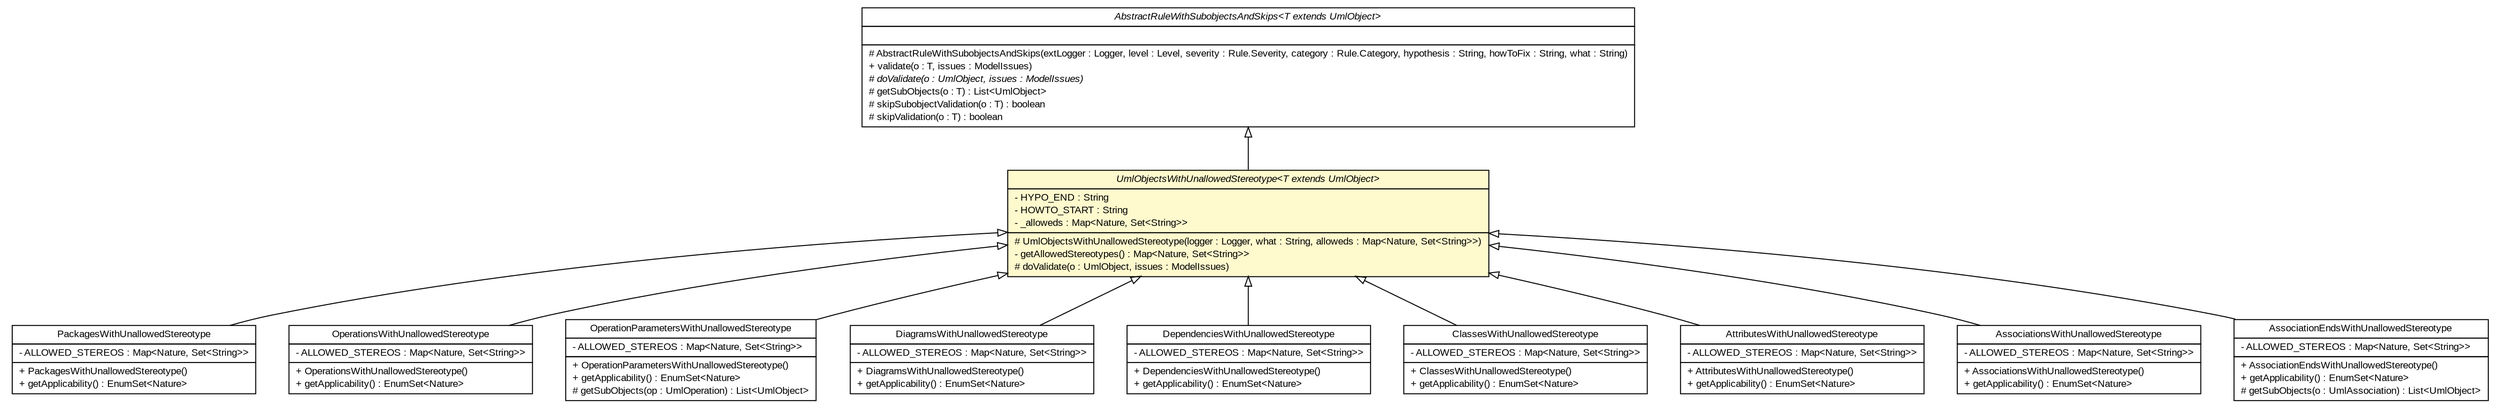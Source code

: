 #!/usr/local/bin/dot
#
# Class diagram 
# Generated by UMLGraph version R5_6_6-6-g3bdff0 (http://www.umlgraph.org/)
#

digraph G {
	edge [fontname="arial",fontsize=10,labelfontname="arial",labelfontsize=10];
	node [fontname="arial",fontsize=10,shape=plaintext];
	nodesep=0.25;
	ranksep=0.5;
	// org.tanjakostic.jcleancim.validation.PackageValidator.PackagesWithUnallowedStereotype
	c19437 [label=<<table title="org.tanjakostic.jcleancim.validation.PackageValidator.PackagesWithUnallowedStereotype" border="0" cellborder="1" cellspacing="0" cellpadding="2" port="p" href="./PackageValidator.PackagesWithUnallowedStereotype.html">
		<tr><td><table border="0" cellspacing="0" cellpadding="1">
<tr><td align="center" balign="center"> PackagesWithUnallowedStereotype </td></tr>
		</table></td></tr>
		<tr><td><table border="0" cellspacing="0" cellpadding="1">
<tr><td align="left" balign="left"> - ALLOWED_STEREOS : Map&lt;Nature, Set&lt;String&gt;&gt; </td></tr>
		</table></td></tr>
		<tr><td><table border="0" cellspacing="0" cellpadding="1">
<tr><td align="left" balign="left"> + PackagesWithUnallowedStereotype() </td></tr>
<tr><td align="left" balign="left"> + getApplicability() : EnumSet&lt;Nature&gt; </td></tr>
		</table></td></tr>
		</table>>, URL="./PackageValidator.PackagesWithUnallowedStereotype.html", fontname="arial", fontcolor="black", fontsize=10.0];
	// org.tanjakostic.jcleancim.validation.OperationValidator.OperationsWithUnallowedStereotype
	c19448 [label=<<table title="org.tanjakostic.jcleancim.validation.OperationValidator.OperationsWithUnallowedStereotype" border="0" cellborder="1" cellspacing="0" cellpadding="2" port="p" href="./OperationValidator.OperationsWithUnallowedStereotype.html">
		<tr><td><table border="0" cellspacing="0" cellpadding="1">
<tr><td align="center" balign="center"> OperationsWithUnallowedStereotype </td></tr>
		</table></td></tr>
		<tr><td><table border="0" cellspacing="0" cellpadding="1">
<tr><td align="left" balign="left"> - ALLOWED_STEREOS : Map&lt;Nature, Set&lt;String&gt;&gt; </td></tr>
		</table></td></tr>
		<tr><td><table border="0" cellspacing="0" cellpadding="1">
<tr><td align="left" balign="left"> + OperationsWithUnallowedStereotype() </td></tr>
<tr><td align="left" balign="left"> + getApplicability() : EnumSet&lt;Nature&gt; </td></tr>
		</table></td></tr>
		</table>>, URL="./OperationValidator.OperationsWithUnallowedStereotype.html", fontname="arial", fontcolor="black", fontsize=10.0];
	// org.tanjakostic.jcleancim.validation.OperationValidator.OperationParametersWithUnallowedStereotype
	c19449 [label=<<table title="org.tanjakostic.jcleancim.validation.OperationValidator.OperationParametersWithUnallowedStereotype" border="0" cellborder="1" cellspacing="0" cellpadding="2" port="p" href="./OperationValidator.OperationParametersWithUnallowedStereotype.html">
		<tr><td><table border="0" cellspacing="0" cellpadding="1">
<tr><td align="center" balign="center"> OperationParametersWithUnallowedStereotype </td></tr>
		</table></td></tr>
		<tr><td><table border="0" cellspacing="0" cellpadding="1">
<tr><td align="left" balign="left"> - ALLOWED_STEREOS : Map&lt;Nature, Set&lt;String&gt;&gt; </td></tr>
		</table></td></tr>
		<tr><td><table border="0" cellspacing="0" cellpadding="1">
<tr><td align="left" balign="left"> + OperationParametersWithUnallowedStereotype() </td></tr>
<tr><td align="left" balign="left"> + getApplicability() : EnumSet&lt;Nature&gt; </td></tr>
<tr><td align="left" balign="left"> # getSubObjects(op : UmlOperation) : List&lt;UmlObject&gt; </td></tr>
		</table></td></tr>
		</table>>, URL="./OperationValidator.OperationParametersWithUnallowedStereotype.html", fontname="arial", fontcolor="black", fontsize=10.0];
	// org.tanjakostic.jcleancim.validation.DiagramValidator.DiagramsWithUnallowedStereotype
	c19469 [label=<<table title="org.tanjakostic.jcleancim.validation.DiagramValidator.DiagramsWithUnallowedStereotype" border="0" cellborder="1" cellspacing="0" cellpadding="2" port="p" href="./DiagramValidator.DiagramsWithUnallowedStereotype.html">
		<tr><td><table border="0" cellspacing="0" cellpadding="1">
<tr><td align="center" balign="center"> DiagramsWithUnallowedStereotype </td></tr>
		</table></td></tr>
		<tr><td><table border="0" cellspacing="0" cellpadding="1">
<tr><td align="left" balign="left"> - ALLOWED_STEREOS : Map&lt;Nature, Set&lt;String&gt;&gt; </td></tr>
		</table></td></tr>
		<tr><td><table border="0" cellspacing="0" cellpadding="1">
<tr><td align="left" balign="left"> + DiagramsWithUnallowedStereotype() </td></tr>
<tr><td align="left" balign="left"> + getApplicability() : EnumSet&lt;Nature&gt; </td></tr>
		</table></td></tr>
		</table>>, URL="./DiagramValidator.DiagramsWithUnallowedStereotype.html", fontname="arial", fontcolor="black", fontsize=10.0];
	// org.tanjakostic.jcleancim.validation.DependencyValidator.DependenciesWithUnallowedStereotype
	c19475 [label=<<table title="org.tanjakostic.jcleancim.validation.DependencyValidator.DependenciesWithUnallowedStereotype" border="0" cellborder="1" cellspacing="0" cellpadding="2" port="p" href="./DependencyValidator.DependenciesWithUnallowedStereotype.html">
		<tr><td><table border="0" cellspacing="0" cellpadding="1">
<tr><td align="center" balign="center"> DependenciesWithUnallowedStereotype </td></tr>
		</table></td></tr>
		<tr><td><table border="0" cellspacing="0" cellpadding="1">
<tr><td align="left" balign="left"> - ALLOWED_STEREOS : Map&lt;Nature, Set&lt;String&gt;&gt; </td></tr>
		</table></td></tr>
		<tr><td><table border="0" cellspacing="0" cellpadding="1">
<tr><td align="left" balign="left"> + DependenciesWithUnallowedStereotype() </td></tr>
<tr><td align="left" balign="left"> + getApplicability() : EnumSet&lt;Nature&gt; </td></tr>
		</table></td></tr>
		</table>>, URL="./DependencyValidator.DependenciesWithUnallowedStereotype.html", fontname="arial", fontcolor="black", fontsize=10.0];
	// org.tanjakostic.jcleancim.validation.ClassValidator.ClassesWithUnallowedStereotype
	c19500 [label=<<table title="org.tanjakostic.jcleancim.validation.ClassValidator.ClassesWithUnallowedStereotype" border="0" cellborder="1" cellspacing="0" cellpadding="2" port="p" href="./ClassValidator.ClassesWithUnallowedStereotype.html">
		<tr><td><table border="0" cellspacing="0" cellpadding="1">
<tr><td align="center" balign="center"> ClassesWithUnallowedStereotype </td></tr>
		</table></td></tr>
		<tr><td><table border="0" cellspacing="0" cellpadding="1">
<tr><td align="left" balign="left"> - ALLOWED_STEREOS : Map&lt;Nature, Set&lt;String&gt;&gt; </td></tr>
		</table></td></tr>
		<tr><td><table border="0" cellspacing="0" cellpadding="1">
<tr><td align="left" balign="left"> + ClassesWithUnallowedStereotype() </td></tr>
<tr><td align="left" balign="left"> + getApplicability() : EnumSet&lt;Nature&gt; </td></tr>
		</table></td></tr>
		</table>>, URL="./ClassValidator.ClassesWithUnallowedStereotype.html", fontname="arial", fontcolor="black", fontsize=10.0];
	// org.tanjakostic.jcleancim.validation.AttributeValidator.AttributesWithUnallowedStereotype
	c19541 [label=<<table title="org.tanjakostic.jcleancim.validation.AttributeValidator.AttributesWithUnallowedStereotype" border="0" cellborder="1" cellspacing="0" cellpadding="2" port="p" href="./AttributeValidator.AttributesWithUnallowedStereotype.html">
		<tr><td><table border="0" cellspacing="0" cellpadding="1">
<tr><td align="center" balign="center"> AttributesWithUnallowedStereotype </td></tr>
		</table></td></tr>
		<tr><td><table border="0" cellspacing="0" cellpadding="1">
<tr><td align="left" balign="left"> - ALLOWED_STEREOS : Map&lt;Nature, Set&lt;String&gt;&gt; </td></tr>
		</table></td></tr>
		<tr><td><table border="0" cellspacing="0" cellpadding="1">
<tr><td align="left" balign="left"> + AttributesWithUnallowedStereotype() </td></tr>
<tr><td align="left" balign="left"> + getApplicability() : EnumSet&lt;Nature&gt; </td></tr>
		</table></td></tr>
		</table>>, URL="./AttributeValidator.AttributesWithUnallowedStereotype.html", fontname="arial", fontcolor="black", fontsize=10.0];
	// org.tanjakostic.jcleancim.validation.AssociationValidator.AssociationsWithUnallowedStereotype
	c19574 [label=<<table title="org.tanjakostic.jcleancim.validation.AssociationValidator.AssociationsWithUnallowedStereotype" border="0" cellborder="1" cellspacing="0" cellpadding="2" port="p" href="./AssociationValidator.AssociationsWithUnallowedStereotype.html">
		<tr><td><table border="0" cellspacing="0" cellpadding="1">
<tr><td align="center" balign="center"> AssociationsWithUnallowedStereotype </td></tr>
		</table></td></tr>
		<tr><td><table border="0" cellspacing="0" cellpadding="1">
<tr><td align="left" balign="left"> - ALLOWED_STEREOS : Map&lt;Nature, Set&lt;String&gt;&gt; </td></tr>
		</table></td></tr>
		<tr><td><table border="0" cellspacing="0" cellpadding="1">
<tr><td align="left" balign="left"> + AssociationsWithUnallowedStereotype() </td></tr>
<tr><td align="left" balign="left"> + getApplicability() : EnumSet&lt;Nature&gt; </td></tr>
		</table></td></tr>
		</table>>, URL="./AssociationValidator.AssociationsWithUnallowedStereotype.html", fontname="arial", fontcolor="black", fontsize=10.0];
	// org.tanjakostic.jcleancim.validation.AssociationValidator.AssociationEndsWithUnallowedStereotype
	c19575 [label=<<table title="org.tanjakostic.jcleancim.validation.AssociationValidator.AssociationEndsWithUnallowedStereotype" border="0" cellborder="1" cellspacing="0" cellpadding="2" port="p" href="./AssociationValidator.AssociationEndsWithUnallowedStereotype.html">
		<tr><td><table border="0" cellspacing="0" cellpadding="1">
<tr><td align="center" balign="center"> AssociationEndsWithUnallowedStereotype </td></tr>
		</table></td></tr>
		<tr><td><table border="0" cellspacing="0" cellpadding="1">
<tr><td align="left" balign="left"> - ALLOWED_STEREOS : Map&lt;Nature, Set&lt;String&gt;&gt; </td></tr>
		</table></td></tr>
		<tr><td><table border="0" cellspacing="0" cellpadding="1">
<tr><td align="left" balign="left"> + AssociationEndsWithUnallowedStereotype() </td></tr>
<tr><td align="left" balign="left"> + getApplicability() : EnumSet&lt;Nature&gt; </td></tr>
<tr><td align="left" balign="left"> # getSubObjects(o : UmlAssociation) : List&lt;UmlObject&gt; </td></tr>
		</table></td></tr>
		</table>>, URL="./AssociationValidator.AssociationEndsWithUnallowedStereotype.html", fontname="arial", fontcolor="black", fontsize=10.0];
	// org.tanjakostic.jcleancim.validation.AbstractRule.AbstractRuleWithSubobjectsAndSkips<T extends org.tanjakostic.jcleancim.model.UmlObject>
	c19592 [label=<<table title="org.tanjakostic.jcleancim.validation.AbstractRule.AbstractRuleWithSubobjectsAndSkips" border="0" cellborder="1" cellspacing="0" cellpadding="2" port="p" href="./AbstractRule.AbstractRuleWithSubobjectsAndSkips.html">
		<tr><td><table border="0" cellspacing="0" cellpadding="1">
<tr><td align="center" balign="center"><font face="Arial Italic"> AbstractRuleWithSubobjectsAndSkips&lt;T extends UmlObject&gt; </font></td></tr>
		</table></td></tr>
		<tr><td><table border="0" cellspacing="0" cellpadding="1">
<tr><td align="left" balign="left">  </td></tr>
		</table></td></tr>
		<tr><td><table border="0" cellspacing="0" cellpadding="1">
<tr><td align="left" balign="left"> # AbstractRuleWithSubobjectsAndSkips(extLogger : Logger, level : Level, severity : Rule.Severity, category : Rule.Category, hypothesis : String, howToFix : String, what : String) </td></tr>
<tr><td align="left" balign="left"> + validate(o : T, issues : ModelIssues) </td></tr>
<tr><td align="left" balign="left"><font face="Arial Italic" point-size="10.0"> # doValidate(o : UmlObject, issues : ModelIssues) </font></td></tr>
<tr><td align="left" balign="left"> # getSubObjects(o : T) : List&lt;UmlObject&gt; </td></tr>
<tr><td align="left" balign="left"> # skipSubobjectValidation(o : T) : boolean </td></tr>
<tr><td align="left" balign="left"> # skipValidation(o : T) : boolean </td></tr>
		</table></td></tr>
		</table>>, URL="./AbstractRule.AbstractRuleWithSubobjectsAndSkips.html", fontname="arial", fontcolor="black", fontsize=10.0];
	// org.tanjakostic.jcleancim.validation.AbstractRule.UmlObjectsWithUnallowedStereotype<T extends org.tanjakostic.jcleancim.model.UmlObject>
	c19593 [label=<<table title="org.tanjakostic.jcleancim.validation.AbstractRule.UmlObjectsWithUnallowedStereotype" border="0" cellborder="1" cellspacing="0" cellpadding="2" port="p" bgcolor="lemonChiffon" href="./AbstractRule.UmlObjectsWithUnallowedStereotype.html">
		<tr><td><table border="0" cellspacing="0" cellpadding="1">
<tr><td align="center" balign="center"><font face="Arial Italic"> UmlObjectsWithUnallowedStereotype&lt;T extends UmlObject&gt; </font></td></tr>
		</table></td></tr>
		<tr><td><table border="0" cellspacing="0" cellpadding="1">
<tr><td align="left" balign="left"> - HYPO_END : String </td></tr>
<tr><td align="left" balign="left"> - HOWTO_START : String </td></tr>
<tr><td align="left" balign="left"> - _alloweds : Map&lt;Nature, Set&lt;String&gt;&gt; </td></tr>
		</table></td></tr>
		<tr><td><table border="0" cellspacing="0" cellpadding="1">
<tr><td align="left" balign="left"> # UmlObjectsWithUnallowedStereotype(logger : Logger, what : String, alloweds : Map&lt;Nature, Set&lt;String&gt;&gt;) </td></tr>
<tr><td align="left" balign="left"> - getAllowedStereotypes() : Map&lt;Nature, Set&lt;String&gt;&gt; </td></tr>
<tr><td align="left" balign="left"> # doValidate(o : UmlObject, issues : ModelIssues) </td></tr>
		</table></td></tr>
		</table>>, URL="./AbstractRule.UmlObjectsWithUnallowedStereotype.html", fontname="arial", fontcolor="black", fontsize=10.0];
	//org.tanjakostic.jcleancim.validation.PackageValidator.PackagesWithUnallowedStereotype extends org.tanjakostic.jcleancim.validation.AbstractRule.UmlObjectsWithUnallowedStereotype<org.tanjakostic.jcleancim.model.UmlPackage>
	c19593:p -> c19437:p [dir=back,arrowtail=empty];
	//org.tanjakostic.jcleancim.validation.OperationValidator.OperationsWithUnallowedStereotype extends org.tanjakostic.jcleancim.validation.AbstractRule.UmlObjectsWithUnallowedStereotype<org.tanjakostic.jcleancim.model.UmlOperation>
	c19593:p -> c19448:p [dir=back,arrowtail=empty];
	//org.tanjakostic.jcleancim.validation.OperationValidator.OperationParametersWithUnallowedStereotype extends org.tanjakostic.jcleancim.validation.AbstractRule.UmlObjectsWithUnallowedStereotype<org.tanjakostic.jcleancim.model.UmlOperation>
	c19593:p -> c19449:p [dir=back,arrowtail=empty];
	//org.tanjakostic.jcleancim.validation.DiagramValidator.DiagramsWithUnallowedStereotype extends org.tanjakostic.jcleancim.validation.AbstractRule.UmlObjectsWithUnallowedStereotype<org.tanjakostic.jcleancim.model.UmlDiagram>
	c19593:p -> c19469:p [dir=back,arrowtail=empty];
	//org.tanjakostic.jcleancim.validation.DependencyValidator.DependenciesWithUnallowedStereotype extends org.tanjakostic.jcleancim.validation.AbstractRule.UmlObjectsWithUnallowedStereotype<org.tanjakostic.jcleancim.model.UmlDependency>
	c19593:p -> c19475:p [dir=back,arrowtail=empty];
	//org.tanjakostic.jcleancim.validation.ClassValidator.ClassesWithUnallowedStereotype extends org.tanjakostic.jcleancim.validation.AbstractRule.UmlObjectsWithUnallowedStereotype<org.tanjakostic.jcleancim.model.UmlClass>
	c19593:p -> c19500:p [dir=back,arrowtail=empty];
	//org.tanjakostic.jcleancim.validation.AttributeValidator.AttributesWithUnallowedStereotype extends org.tanjakostic.jcleancim.validation.AbstractRule.UmlObjectsWithUnallowedStereotype<org.tanjakostic.jcleancim.model.UmlAttribute>
	c19593:p -> c19541:p [dir=back,arrowtail=empty];
	//org.tanjakostic.jcleancim.validation.AssociationValidator.AssociationsWithUnallowedStereotype extends org.tanjakostic.jcleancim.validation.AbstractRule.UmlObjectsWithUnallowedStereotype<org.tanjakostic.jcleancim.model.UmlAssociation>
	c19593:p -> c19574:p [dir=back,arrowtail=empty];
	//org.tanjakostic.jcleancim.validation.AssociationValidator.AssociationEndsWithUnallowedStereotype extends org.tanjakostic.jcleancim.validation.AbstractRule.UmlObjectsWithUnallowedStereotype<org.tanjakostic.jcleancim.model.UmlAssociation>
	c19593:p -> c19575:p [dir=back,arrowtail=empty];
	//org.tanjakostic.jcleancim.validation.AbstractRule.UmlObjectsWithUnallowedStereotype<T extends org.tanjakostic.jcleancim.model.UmlObject> extends org.tanjakostic.jcleancim.validation.AbstractRule.AbstractRuleWithSubobjectsAndSkips<T>
	c19592:p -> c19593:p [dir=back,arrowtail=empty];
}

